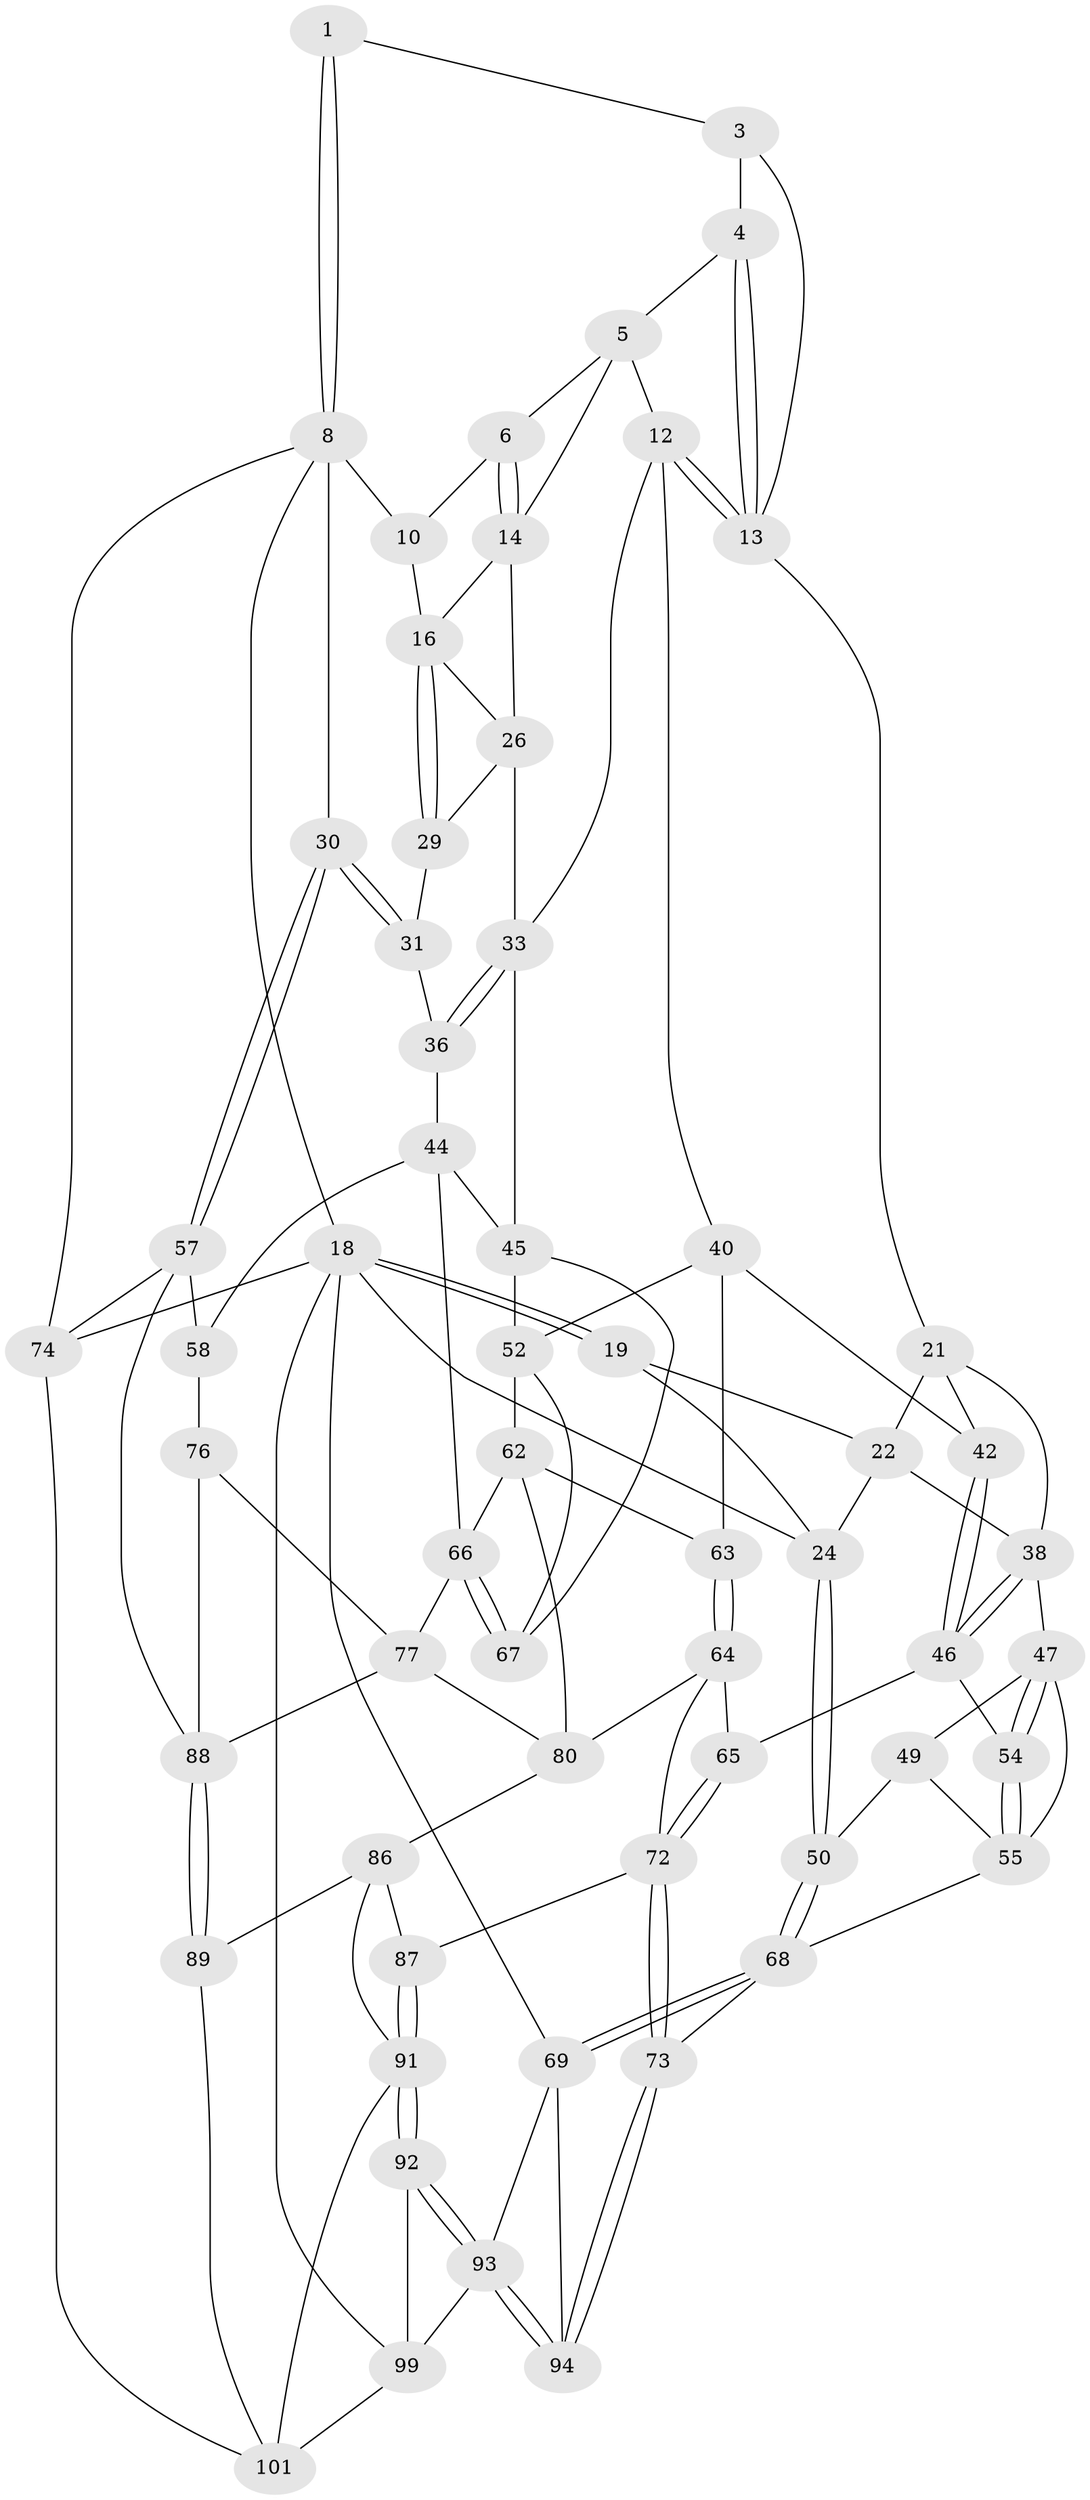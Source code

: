 // original degree distribution, {4: 0.20588235294117646, 5: 0.5882352941176471, 3: 0.0196078431372549, 6: 0.18627450980392157}
// Generated by graph-tools (version 1.1) at 2025/11/02/21/25 10:11:13]
// undirected, 60 vertices, 135 edges
graph export_dot {
graph [start="1"]
  node [color=gray90,style=filled];
  1 [pos="+0.921830567638318+0",super="+2"];
  3 [pos="+0.38522830455102347+0"];
  4 [pos="+0.5317467251368687+0.003817004242645512"];
  5 [pos="+0.6057800492902721+0.05559054044281195",super="+11"];
  6 [pos="+0.8143803542015985+0",super="+7"];
  8 [pos="+1+0",super="+9"];
  10 [pos="+0.9447747538136306+0.1915071151878757"];
  12 [pos="+0.6013587944861294+0.2564240110133345",super="+35"];
  13 [pos="+0.5891183611296579+0.25044771258868065",super="+20"];
  14 [pos="+0.7943287966057189+0.08420858170530444",super="+15"];
  16 [pos="+0.9405819064082469+0.19311399560868686",super="+17"];
  18 [pos="+0+0",super="+70"];
  19 [pos="+0.27204693594997387+0",super="+23"];
  21 [pos="+0.3905707068056036+0.18834765637506076",super="+37"];
  22 [pos="+0.3305344083768041+0.21257406318240551",super="+28"];
  24 [pos="+0+0",super="+25"];
  26 [pos="+0.8414643946090379+0.2489746960865188",super="+27"];
  29 [pos="+0.9094460739234929+0.2438830709850284"];
  30 [pos="+1+0.38487888027757594"];
  31 [pos="+0.9858865973735643+0.37117205907362727",super="+32"];
  33 [pos="+0.8020387163395027+0.29437412577292876",super="+34"];
  36 [pos="+0.8550358459897164+0.3456768525819057",super="+43"];
  38 [pos="+0.2971199151513945+0.35693256020557784",super="+39"];
  40 [pos="+0.5873047660769566+0.38237153899025217",super="+41"];
  42 [pos="+0.4201075911798723+0.4093523111078907"];
  44 [pos="+0.8727517625104231+0.42869035973453595",super="+60"];
  45 [pos="+0.7553194004035964+0.4396719984100758",super="+51"];
  46 [pos="+0.3636289711040506+0.446122925181876",super="+53"];
  47 [pos="+0.1964174055495098+0.29997227394808496",super="+48"];
  49 [pos="+0.09782240269745057+0.34874594177504165"];
  50 [pos="+0+0.28228728293591504"];
  52 [pos="+0.6142713070213919+0.4076810083906832",super="+61"];
  54 [pos="+0.28571719520091654+0.498833136351553"];
  55 [pos="+0.24658742516437165+0.5201713052844781",super="+56"];
  57 [pos="+1+0.5243304198439013",super="+75"];
  58 [pos="+1+0.5334414912482977",super="+59"];
  62 [pos="+0.6135579817658947+0.5823318837252442",super="+79"];
  63 [pos="+0.502216467979277+0.5608555285384755"];
  64 [pos="+0.4559677172156736+0.6002085592568868",super="+82"];
  65 [pos="+0.3872743303995695+0.5789587401303811"];
  66 [pos="+0.7684702836105646+0.5818916225045638",super="+78"];
  67 [pos="+0.7428801158710604+0.5519139682945163"];
  68 [pos="+0+0.7375903218024149",super="+71"];
  69 [pos="+0+1",super="+97"];
  72 [pos="+0.30684896954156726+0.6940773574351846",super="+83"];
  73 [pos="+0.23122527217725605+0.717211922433268"];
  74 [pos="+1+1"];
  76 [pos="+0.8954246702605819+0.6984829728869622",super="+84"];
  77 [pos="+0.8202286446056224+0.6954688638094306",super="+85"];
  80 [pos="+0.6190853867907835+0.6975894276882006",super="+81"];
  86 [pos="+0.5358433888776435+0.76375476827726",super="+90"];
  87 [pos="+0.42491646233726854+0.7535527464251125"];
  88 [pos="+0.7163351185646658+0.9214362342640623",super="+95"];
  89 [pos="+0.7151015211228814+0.9239927756870489"];
  91 [pos="+0.41076395668418225+0.8316243739951716",super="+96"];
  92 [pos="+0.3367898348175315+0.8687055249126973"];
  93 [pos="+0.28187873797685553+0.8312025848834806",super="+98"];
  94 [pos="+0.24185148958270133+0.7476818588158994"];
  99 [pos="+0+1",super="+100"];
  101 [pos="+0.4307784880283248+1",super="+102"];
  1 -- 8;
  1 -- 8;
  1 -- 3;
  3 -- 4;
  3 -- 13;
  4 -- 5;
  4 -- 13;
  4 -- 13;
  5 -- 6;
  5 -- 12;
  5 -- 14;
  6 -- 14;
  6 -- 14;
  6 -- 10;
  8 -- 18;
  8 -- 74;
  8 -- 10;
  8 -- 30;
  10 -- 16;
  12 -- 13;
  12 -- 13;
  12 -- 40;
  12 -- 33;
  13 -- 21;
  14 -- 16;
  14 -- 26;
  16 -- 29;
  16 -- 29;
  16 -- 26;
  18 -- 19;
  18 -- 19;
  18 -- 24;
  18 -- 99;
  18 -- 74;
  18 -- 69;
  19 -- 24;
  19 -- 22;
  21 -- 22;
  21 -- 42;
  21 -- 38;
  22 -- 24;
  22 -- 38;
  24 -- 50;
  24 -- 50;
  26 -- 29;
  26 -- 33;
  29 -- 31;
  30 -- 31;
  30 -- 31;
  30 -- 57;
  30 -- 57;
  31 -- 36 [weight=2];
  33 -- 36;
  33 -- 36;
  33 -- 45;
  36 -- 44;
  38 -- 46;
  38 -- 46;
  38 -- 47;
  40 -- 52;
  40 -- 42;
  40 -- 63;
  42 -- 46;
  42 -- 46;
  44 -- 45;
  44 -- 58;
  44 -- 66;
  45 -- 67;
  45 -- 52;
  46 -- 54;
  46 -- 65;
  47 -- 54;
  47 -- 54;
  47 -- 49;
  47 -- 55;
  49 -- 50;
  49 -- 55;
  50 -- 68;
  50 -- 68;
  52 -- 67;
  52 -- 62;
  54 -- 55;
  54 -- 55;
  55 -- 68;
  57 -- 58;
  57 -- 88;
  57 -- 74;
  58 -- 76 [weight=2];
  62 -- 63;
  62 -- 80;
  62 -- 66;
  63 -- 64;
  63 -- 64;
  64 -- 65;
  64 -- 80;
  64 -- 72;
  65 -- 72;
  65 -- 72;
  66 -- 67;
  66 -- 67;
  66 -- 77;
  68 -- 69;
  68 -- 69;
  68 -- 73;
  69 -- 94;
  69 -- 93;
  72 -- 73;
  72 -- 73;
  72 -- 87;
  73 -- 94;
  73 -- 94;
  74 -- 101;
  76 -- 77;
  76 -- 88;
  77 -- 80;
  77 -- 88;
  80 -- 86;
  86 -- 87;
  86 -- 89;
  86 -- 91;
  87 -- 91;
  87 -- 91;
  88 -- 89;
  88 -- 89;
  89 -- 101;
  91 -- 92;
  91 -- 92;
  91 -- 101;
  92 -- 93;
  92 -- 93;
  92 -- 99;
  93 -- 94;
  93 -- 94;
  93 -- 99;
  99 -- 101;
}
